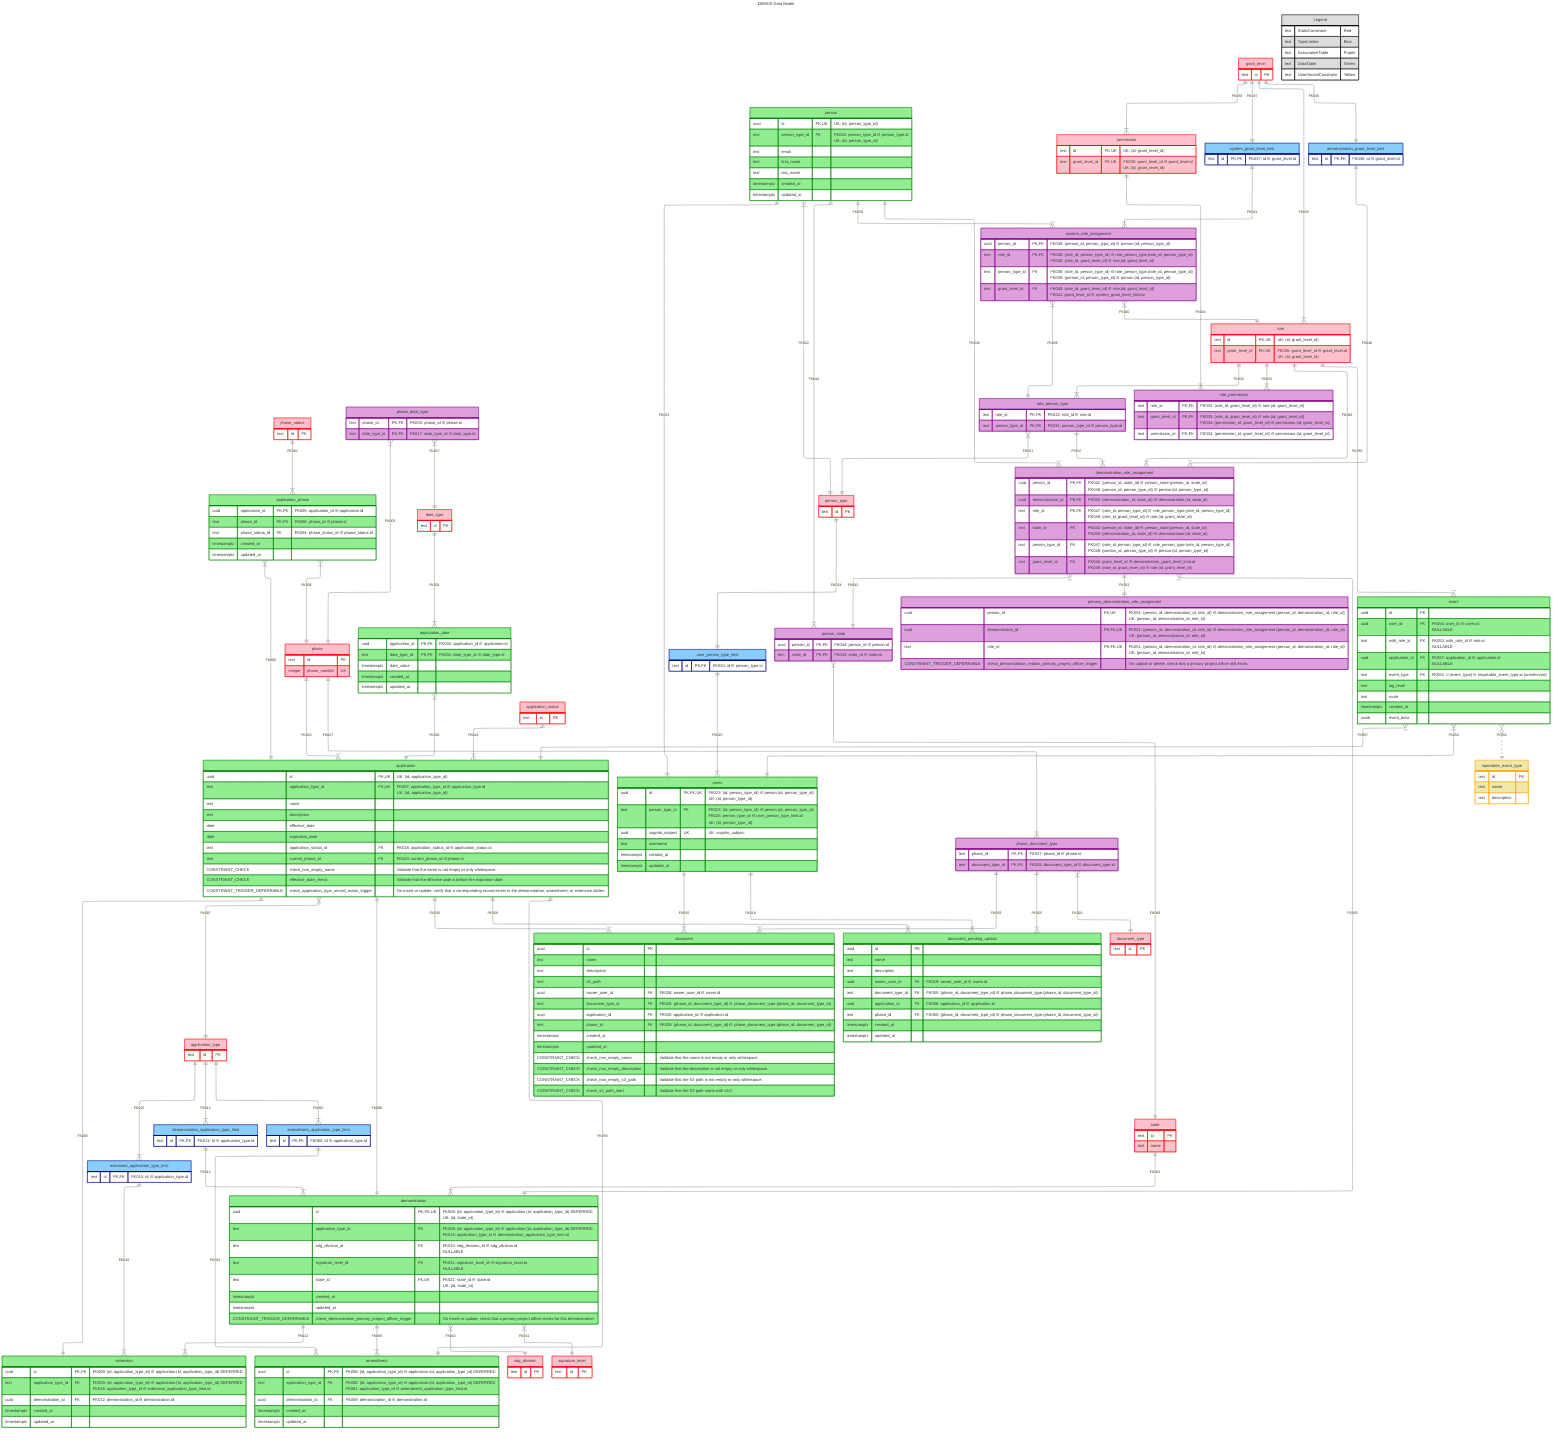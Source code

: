 ---
title: DEMOS Data Model
config:
  theme: default
  layout: elk
  elk:
    nodePlacementStrategy: NETWORK_SIMPLEX
---

erDiagram
  classDef staticConstraint stroke:red,fill:pink
  classDef unenforcedConstraint stroke:orange,fill:palegoldenrod
  classDef typeLimiter stroke:navy,fill:lightskyblue
  classDef dataTable stroke:green,fill:lightgreen
  classDef associativeTable stroke:darkmagenta,fill:plum
  classDef legend stroke:black,fill:#ddd

  phase_status ||--|{ application_phase  : "FK004"
  phase_date_type }|--|| phase : "FK003"
  phase_date_type }|--|| date_type: "FK017"
  application_phase }|--|| application : "FK005"
  date_type ||--|{ application_date  : "FK001"
  application_date }|--|| application : "FK002"
  application_phase }|--|| phase : "FK006"
  application }|--|| application_type : "FK007"
  application ||--|| demonstration : "FK008"
  application ||--|| extension : "FK009"
  application ||--|| amendment : "FK058"
  demonstration }|--|| sdg_division : "FK010"
  demonstration }|--|| signature_level : "FK011"
  demonstration ||--|{ extension : "FK012"
  demonstration ||--|{ amendment : "FK059"
  application_type ||--|{ demonstration_application_type_limit : "FK013"
  demonstration_application_type_limit ||--|{ demonstration : "FK014"
  application_type ||--|{ extension_application_type_limit : "FK015"
  extension_application_type_limit ||--|{ extension : "FK016"
  application_type ||--|{ amendment_application_type_limit : "FK060"
  amendment_application_type_limit ||--|{ amendment : "FK061"
  application_status ||--|{ application : "FK018"
  phase ||--|{ application : "FK020"
  state ||--|{ demonstration : "FK021"
  person }|--|| person_type : "FK022"
  person ||--|| users : "FK023"
  person_type ||--|| user_person_type_limit : "FK024"
  user_person_type_limit ||--|{ users : "FK025"
  users ||--|{ document : "FK026"
  users ||--|{ document_pending_upload : "FK019"
  phase ||--|{ phase_document_type : "FK027"
  phase_document_type }|--|| document_type : "FK028"
  phase_document_type ||--|{ document : "FK029"
  phase_document_type ||--|{ document_pending_upload : "FK055"
  application ||--|{ document : "FK030"
  application ||--|{ document_pending_upload : "FK056"
  role_person_type }|--|| person_type : "FK031"
  role ||--|{ role_person_type : "FK032"
  role ||--|{ role_permission : "FK033"
  permission ||--|{ role_permission : "FK034"
  grant_level ||--|{ role : "FK035"
  grant_level ||--|{ permission : "FK036"
  system_grant_level_limit ||--|{ system_role_assignment : "FK041"
  system_role_assignment }|--|| role_person_type : "FK038"
  person ||--|{ system_role_assignment : "FK039"
  system_role_assignment }|--|| role : "FK040"
  grant_level ||--|| system_grant_level_limit : "FK037"
  demonstration_role_assignment }|--|| person_state : "FK042"
  person_state }|--|| state : "FK043"
  person ||--|{ person_state : "FK044"
  grant_level ||--|| demonstration_grant_level_limit : "FK045"
  demonstration_grant_level_limit ||--|{ demonstration_role_assignment : "FK046"
  role_person_type ||--|{ demonstration_role_assignment : "FK047"
  person ||--|{ demonstration_role_assignment : "FK048"
  role ||--|{ demonstration_role_assignment : "FK049"
  demonstration_role_assignment }|--|| demonstration : "FK050"
  demonstration_role_assignment ||--|| primary_demonstration_role_assignment : "FK051"
  event }|--|| application : "FK057"
  event }O..|| reportable_event_type : "FK052"
  role ||--|{ event : "FK053"
  event }|--|| users : "FK054"

  %% Static Constraints
  application_status:::staticConstraint {
    text id PK
  }

  application_type:::staticConstraint {
    text id PK
  }

  sdg_division:::staticConstraint {
    text id PK
  }

  date_type:::staticConstraint {
    text id PK
  }

  document_type:::staticConstraint {
    text id PK
  }

  grant_level:::staticConstraint {
    text id PK
  }

  person_type:::staticConstraint {
    text id PK
  }

  permission:::staticConstraint {
    text id PK, UK "UK: (id, grant_level_id)"
    text grant_level_id FK, UK "FK036: grant_level_id ∈ grant_level.id<br>UK: (id, grant_level_id)"
  }

  phase:::staticConstraint {
    text id PK
    integer phase_number UK
  }

  phase_status:::staticConstraint {
    text id PK
  }

  role:::staticConstraint {
    text id PK, UK "UK: (id, grant_level_id)"
    text grant_level_id FK, UK "FK035: grant_level_id ∈ grant_level.id<br>UK: (id, grant_level_id)"
  }

  signature_level:::staticConstraint {
    text id PK
  }

  state:::staticConstraint {
    text id PK
    text name
  }

  %% Unenforced Constraints
  reportable_event_type:::unenforcedConstraint {
    text id PK
    text name
    text description
  }

  %% Type Limiters
  amendment_application_type_limit:::typeLimiter {
    text id PK, FK "FK060: id ∈ application_type.id"
  }

  demonstration_application_type_limit:::typeLimiter {
    text id PK, FK "FK013: id ∈ application_type.id"
  }

  demonstration_grant_level_limit:::typeLimiter {
    text id PK, FK "FK045: id ∈ grant_level.id"
  }

  extension_application_type_limit:::typeLimiter {
    text id PK, FK "FK015: id ∈ application_type.id"
  }

  system_grant_level_limit:::typeLimiter {
    text id PK, FK "FK037: id ∈ grant_level.id"
  }

  user_person_type_limit:::typeLimiter {
    text id PK, FK "FK024: id ∈ person_type.id"
  }

  %% Data Tables
  amendment:::dataTable {
    uuid id PK, FK "FK058: (id, application_type_id) ∈ application.(id, application_type_id) DEFERRED"
    text application_type_id FK "FK058: (id, application_type_id) ∈ application.(id, application_type_id) DEFERRED<br>FK061: application_type_id ∈ amendment_application_type_limit.id"
    uuid demonstration_id FK "FK059: demonstration_id ∈ demonstration.id"
    timestamptz created_at
    timestamptz updated_at
  }

  application:::dataTable {
    uuid id PK, UK "UK: (id, application_type_id)"
    text application_type_id FK, UK "FK007: application_type_id ∈ application_type.id<br>UK: (id, application_type_id)"
    text name
    text description
    date effective_date
    date expiration_date
    text application_status_id FK "FK018: application_status_id ∈ application_status.id"
    text current_phase_id FK "FK020: current_phase_id ∈ phase.id"
    CONSTRAINT_CHECK check_non_empty_name "Validate that the name is not empty or only whitespace."
    CONSTRAINT_CHECK effective_date_check "Validate that the effective date is before the expiration date."
    CONSTRAINT_TRIGGER_DEFERRABLE check_application_type_record_exists_trigger "On insert or update, verify that a corresponding record exists in the demonstration, amendment, or extension tables."
  }

  application_date:::dataTable {
    uuid application_id PK, FK "FK002: application_id ∈ application.id"
    text date_type_id PK, FK "FK001: date_type_id ∈ date_type.id"
    timestamptz date_value
    timestamptz created_at
    timestamptz updated_at
  }

  application_phase:::dataTable {
    uuid application_id PK, FK "FK005: application_id ∈ application.id"
    text phase_id PK, FK "FK006: phase_id ∈ phase.id"
    text phase_status_id FK "FK004: phase_status_id ∈ phase_status.id"
    timestamptz created_at
    timestamptz updated_at
  }

  demonstration:::dataTable {
    uuid id PK, FK, UK "FK008: (id, application_type_id) ∈ application.(id, application_type_id) DEFERRED<br>UK: (id, state_id)"
    text application_type_id FK "FK008: (id, application_type_id) ∈ application.(id, application_type_id) DEFERRED<br>FK014: application_type_id ∈ demonstration_application_type_limit.id"
    text sdg_division_id FK "FK010: sdg_division_id ∈ sdg_division.id<br>NULLABLE"
    text signature_level_id FK "FK011: signature_level_id ∈ signature_level.id<br>NULLABLE"
    text state_id FK, UK "FK021: state_id ∈ state.id<br>UK: (id, state_id)"
    timestamptz created_at
    timestamptz updated_at
    CONSTRAINT_TRIGGER_DEFERRABLE check_demonstration_primary_project_officer_trigger "On insert or update, check that a primary project officer exists for this demonstration."
  }

  document:::dataTable {
    uuid id PK
    text name
    text description
    text s3_path
    uuid owner_user_id FK "FK026: owner_user_id ∈ users.id"
    text document_type_id FK "FK029: (phase_id, document_type_id) ∈ phase_document_type.(phase_id, document_type_id)"
    uuid application_id FK "FK030: application_id ∈ application.id"
    text phase_id FK "FK029: (phase_id, document_type_id) ∈ phase_document_type.(phase_id, document_type_id)"
    timestamptz created_at
    timestamptz updated_at
    CONSTRAINT_CHECK check_non_empty_name "Validate that the name is not empty or only whitespace."
    CONSTRAINT_CHECK check_non_empty_description "Validate that the description is not empty or only whitespace."
    CONSTRAINT_CHECK check_non_empty_s3_path "Validate that the S3 path is not empty or only whitespace."
    CONSTRAINT_CHECK check_s3_path_start "Validate that the S3 path starts with s3://."
  }

  document_pending_upload:::dataTable {
    uuid id PK
    text name
    text description
    uuid owner_user_id FK "FK019: owner_user_id ∈ users.id"
    text document_type_id FK "FK055: (phase_id, document_type_id) ∈ phase_document_type.(phase_id, document_type_id)"
    uuid application_id FK "FK056: application_id ∈ application.id"
    text phase_id FK "FK055: (phase_id, document_type_id) ∈ phase_document_type.(phase_id, document_type_id)"
    timestamptz created_at
    timestamptz updated_at
  }

  event:::dataTable {
    uuid id PK
    uuid user_id FK "FK054: user_id ∈ users.id<br>NULLABLE"
    text with_role_id FK "FK053: with_role_id ∈ role.id<br>NULLABLE"
    uuid application_id FK "FK057: application_id ∈ application.id<br>NULLABLE"
    text event_type FK "FK052: ⊂(event_type) ∈ reportable_event_type.id (unenforced)"
    text log_level
    text route
    timestamptz created_at
    jsonb event_data
  }

  extension:::dataTable {
    uuid id PK, FK "FK009: (id, application_type_id) ∈ application.(id, application_type_id) DEFERRED"
    text application_type_id FK "FK009: (id, application_type_id) ∈ application.(id, application_type_id) DEFERRED<br>FK016: application_type_id ∈ extension_application_type_limit.id"
    uuid demonstration_id FK "FK012: demonstration_id ∈ demonstration.id"
    timestamptz created_at
    timestamptz updated_at
  }

  person:::dataTable {
    uuid id PK, UK "UK: (id, person_type_id)"
    text person_type_id FK "FK022: person_type_id ∈ person_type.id<br>UK: (id, person_type_id)"
    text email
    text first_name
    text last_name
    timestamptz created_at
    timestamptz updated_at
  }

  users:::dataTable {
    uuid id PK, FK, UK "FK023: (id, person_type_id) ∈ person.(id, person_type_id)<br>UK: (id, person_type_id)"
    text person_type_id FK "FK023: (id, person_type_id) ∈ person.(id, person_type_id)<br>FK025: person_type_id ∈ user_person_type_limit.id<br>UK: (id, person_type_id)"
    uuid cognito_subject UK "UK: cognito_subject"
    text username
    timestamptz created_at
    timestamptz updated_at
  }

  %% Associative Tables
  demonstration_role_assignment:::associativeTable {
    uuid person_id PK, FK "FK042: (person_id, state_id) ∈ person_state.(person_id, state_id)<br>FK048: (person_id, person_type_id) ∈ person.(id, person_type_id)"
    uuid demonstration_id PK, FK "FK050: (demonstration_id, state_id) ∈ demonstration.(id, state_id)"
    text role_id PK, FK "FK047: (role_id, person_type_id) ∈ role_person_type.(role_id, person_type_id)<br>FK049: (role_id, grant_level_id) ∈ role.(id, grant_level_id)"
    text state_id FK "FK042: (person_id, state_id) ∈ person_state.(person_id, state_id)<br>FK050: (demonstration_id, state_id) ∈ demonstration.(id, state_id)"
    text person_type_id FK "FK047: (role_id, person_type_id) ∈ role_person_type.(role_id, person_type_id)<br>FK048: (person_id, person_type_id) ∈ person.(id, person_type_id)"
    text grant_level_id FK "FK046: grant_level_id ∈ demonstration_grant_level_limit.id<br>FK049: (role_id, grant_level_id) ∈ role.(id, grant_level_id)"
  }

  person_state:::associativeTable {
    uuid person_id PK, FK "FK044: person_id ∈ person.id"
    text state_id PK, FK "FK043: state_id ∈ state.id"
  }

  system_role_assignment:::associativeTable {
    uuid person_id PK, FK "FK039: (person_id, person_type_id) ∈ person.(id, person_type_id)"
    text role_id PK, FK "FK038: (role_id, person_type_id) ∈ role_person_type.(role_id, person_type_id)<br>FK040: (role_id, grant_level_id) ∈ role.(id, grant_level_id)"
    text person_type_id FK "FK038: (role_id, person_type_id) ∈ role_person_type.(role_id, person_type_id)<br>FK039: (person_id, person_type_id) ∈ person.(id, person_type_id)"
    text grant_level_id FK "FK040: (role_id, grant_level_id) ∈ role.(id, grant_level_id)<br>FK041: grant_level_id ∈ system_grant_level_limit.id"
  }

  phase_date_type:::associativeTable {
    text phase_id PK, FK "FK003: phase_id ∈ phase.id"
    text date_type_id PK, FK "FK017: date_type_id ∈ date_type.id"
  }

  phase_document_type:::associativeTable {
    text phase_id PK, FK "FK027: phase_id ∈ phase.id"
    text document_type_id PK, FK "FK028: document_type_id ∈ document_type.id"
  }

  primary_demonstration_role_assignment:::associativeTable {
    uuid person_id FK, UK "FK051: (person_id, demonstration_id, role_id) ∈ demonstration_role_assignment.(person_id, demonstration_id, role_id)<br>UK: (person_id, demonstration_id, role_id)"
    uuid demonstration_id PK, FK, UK "FK051: (person_id, demonstration_id, role_id) ∈ demonstration_role_assignment.(person_id, demonstration_id, role_id)<br>UK: (person_id, demonstration_id, role_id)"
    text role_id PK, FK, UK "FK051: (person_id, demonstration_id, role_id) ∈ demonstration_role_assignment.(person_id, demonstration_id, role_id)<br>UK: (person_id, demonstration_id, role_id)"
    CONSTRAINT_TRIGGER_DEFERRABLE check_demonstration_retains_primary_project_officer_trigger "On update or delete, check that a primary project officer still exists."
  }

  role_permission:::associativeTable {
    text role_id PK, FK "FK033: (role_id, grant_level_id) ∈ role.(id, grant_level_id)"
    text grant_level_id PK, FK "FK033: (role_id, grant_level_id) ∈ role.(id, grant_level_id)<br>FK034: (permission_id, grant_level_id) ∈ permission.(id, grant_level_id)"
    text permission_id PK, FK "FK034: (permission_id, grant_level_id) ∈ permission.(id, grant_level_id)"
  }

  role_person_type:::associativeTable {
    text role_id PK, FK "FK032: role_id ∈ role.id"
    text person_type_id PK, FK "FK031: person_type_id ∈ person_type.id"
  }

  %% Legend
  Legend:::legend {
    text StaticConstraint "Red"
    text TypeLimiter "Blue"
    text AssociativeTable "Purple"
    text DataTable "Green"
    text UnenforcedConstraint "Yellow"
  }